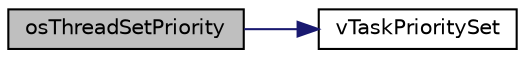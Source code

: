 digraph "osThreadSetPriority"
{
  edge [fontname="Helvetica",fontsize="10",labelfontname="Helvetica",labelfontsize="10"];
  node [fontname="Helvetica",fontsize="10",shape=record];
  rankdir="LR";
  Node132 [label="osThreadSetPriority",height=0.2,width=0.4,color="black", fillcolor="grey75", style="filled", fontcolor="black"];
  Node132 -> Node133 [color="midnightblue",fontsize="10",style="solid",fontname="Helvetica"];
  Node133 [label="vTaskPrioritySet",height=0.2,width=0.4,color="black", fillcolor="white", style="filled",URL="$task_8h.html#a1ee31be76e326e0644dbd6ac40a787b6"];
}
